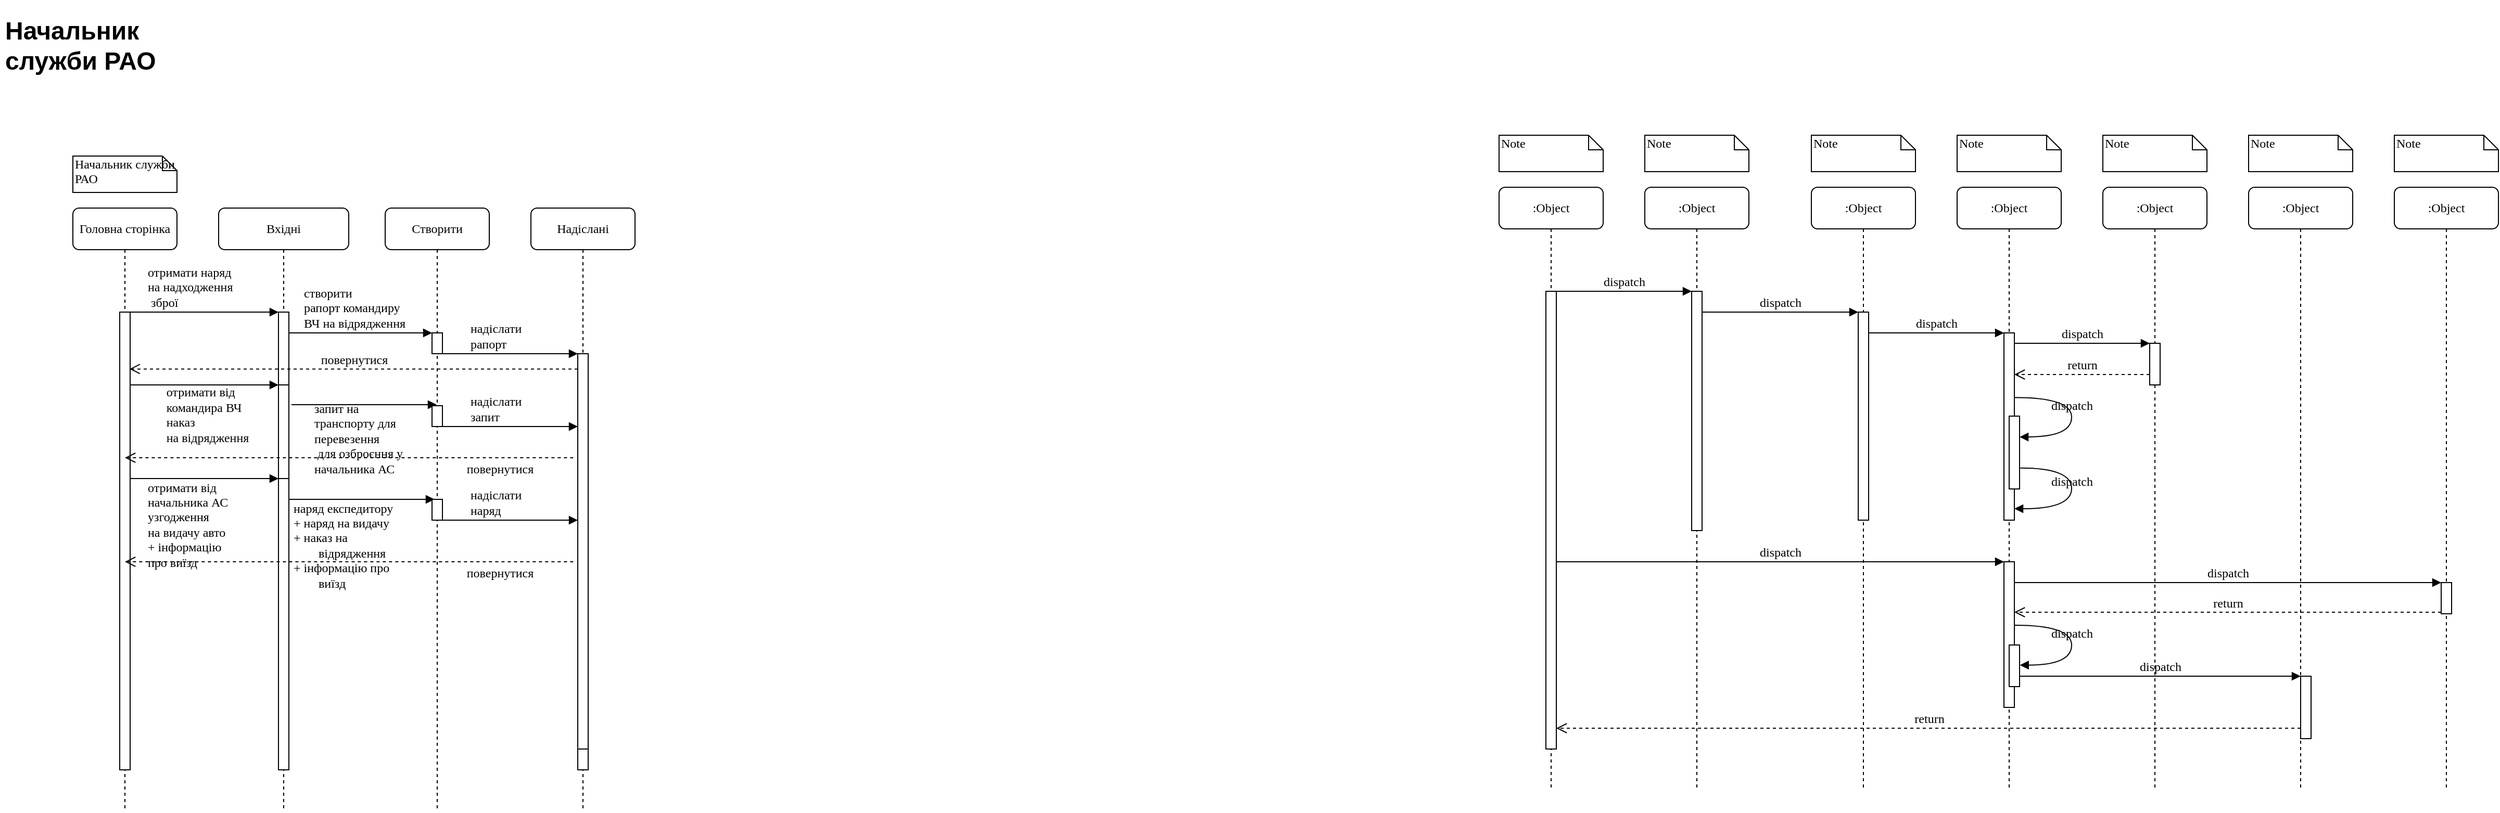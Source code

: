 <mxfile version="22.1.11" type="github">
  <diagram name="Page-1" id="13e1069c-82ec-6db2-03f1-153e76fe0fe0">
    <mxGraphModel dx="1843" dy="1657" grid="1" gridSize="10" guides="1" tooltips="1" connect="1" arrows="1" fold="1" page="1" pageScale="1" pageWidth="1100" pageHeight="850" background="none" math="0" shadow="0">
      <root>
        <mxCell id="0" />
        <mxCell id="1" parent="0" />
        <mxCell id="7baba1c4bc27f4b0-4" value="Надіслані" style="shape=umlLifeline;perimeter=lifelinePerimeter;whiteSpace=wrap;html=1;container=1;collapsible=0;recursiveResize=0;outlineConnect=0;rounded=1;shadow=0;comic=0;labelBackgroundColor=none;strokeWidth=1;fontFamily=Verdana;fontSize=12;align=center;" parent="1" vertex="1">
          <mxGeometry x="540" y="80" width="100" height="580" as="geometry" />
        </mxCell>
        <mxCell id="gJN-mxGq6mvan0Lc4Zg4-46" value="" style="html=1;points=[];perimeter=orthogonalPerimeter;rounded=0;shadow=0;comic=0;labelBackgroundColor=none;strokeWidth=1;fontFamily=Verdana;fontSize=12;align=center;" vertex="1" parent="7baba1c4bc27f4b0-4">
          <mxGeometry x="45" y="210" width="10" height="330" as="geometry" />
        </mxCell>
        <mxCell id="gJN-mxGq6mvan0Lc4Zg4-53" value="" style="html=1;points=[];perimeter=orthogonalPerimeter;rounded=0;shadow=0;comic=0;labelBackgroundColor=none;strokeWidth=1;fontFamily=Verdana;fontSize=12;align=center;" vertex="1" parent="7baba1c4bc27f4b0-4">
          <mxGeometry x="45" y="300" width="10" height="240" as="geometry" />
        </mxCell>
        <mxCell id="7baba1c4bc27f4b0-16" value="" style="html=1;points=[];perimeter=orthogonalPerimeter;rounded=0;shadow=0;comic=0;labelBackgroundColor=none;strokeWidth=1;fontFamily=Verdana;fontSize=12;align=center;" parent="1" vertex="1">
          <mxGeometry x="585" y="220" width="10" height="380" as="geometry" />
        </mxCell>
        <mxCell id="7baba1c4bc27f4b0-2" value="Вхідні" style="shape=umlLifeline;perimeter=lifelinePerimeter;whiteSpace=wrap;html=1;container=1;collapsible=0;recursiveResize=0;outlineConnect=0;rounded=1;shadow=0;comic=0;labelBackgroundColor=none;strokeWidth=1;fontFamily=Verdana;fontSize=12;align=center;" parent="1" vertex="1">
          <mxGeometry x="240" y="80" width="125" height="580" as="geometry" />
        </mxCell>
        <mxCell id="7baba1c4bc27f4b0-10" value="" style="html=1;points=[];perimeter=orthogonalPerimeter;rounded=0;shadow=0;comic=0;labelBackgroundColor=none;strokeWidth=1;fontFamily=Verdana;fontSize=12;align=center;" parent="7baba1c4bc27f4b0-2" vertex="1">
          <mxGeometry x="57.5" y="100" width="10" height="440" as="geometry" />
        </mxCell>
        <mxCell id="gJN-mxGq6mvan0Lc4Zg4-41" value="" style="html=1;points=[];perimeter=orthogonalPerimeter;rounded=0;shadow=0;comic=0;labelBackgroundColor=none;strokeWidth=1;fontFamily=Verdana;fontSize=12;align=center;" vertex="1" parent="7baba1c4bc27f4b0-2">
          <mxGeometry x="57.5" y="170" width="10" height="360" as="geometry" />
        </mxCell>
        <mxCell id="gJN-mxGq6mvan0Lc4Zg4-49" value="" style="html=1;points=[];perimeter=orthogonalPerimeter;rounded=0;shadow=0;comic=0;labelBackgroundColor=none;strokeWidth=1;fontFamily=Verdana;fontSize=12;align=center;" vertex="1" parent="7baba1c4bc27f4b0-2">
          <mxGeometry x="57.5" y="260" width="10" height="280" as="geometry" />
        </mxCell>
        <mxCell id="gJN-mxGq6mvan0Lc4Zg4-52" value="наряд експедитору&amp;nbsp;&lt;br&gt;+ наряд на видачу&lt;br&gt;+ наказ на &lt;br&gt;&lt;span style=&quot;white-space: pre;&quot;&gt;&#x9;&lt;/span&gt;відрядження&lt;br&gt;&lt;div style=&quot;&quot;&gt;&lt;span style=&quot;background-color: initial;&quot;&gt;+ інформацію про&amp;nbsp;&lt;/span&gt;&lt;/div&gt;&lt;div style=&quot;&quot;&gt;&lt;span style=&quot;background-color: initial;&quot;&gt;&lt;span style=&quot;white-space: pre;&quot;&gt;&#x9;&lt;/span&gt;виїзд&lt;/span&gt;&lt;/div&gt;" style="html=1;verticalAlign=bottom;endArrow=block;labelBackgroundColor=none;fontFamily=Verdana;fontSize=12;align=left;" edge="1" parent="7baba1c4bc27f4b0-2">
          <mxGeometry x="-0.964" y="-90" relative="1" as="geometry">
            <mxPoint x="67.5" y="280" as="sourcePoint" />
            <mxPoint x="207.5" y="280" as="targetPoint" />
            <mxPoint as="offset" />
          </mxGeometry>
        </mxCell>
        <mxCell id="7baba1c4bc27f4b0-3" value="Створити" style="shape=umlLifeline;perimeter=lifelinePerimeter;whiteSpace=wrap;html=1;container=1;collapsible=0;recursiveResize=0;outlineConnect=0;rounded=1;shadow=0;comic=0;labelBackgroundColor=none;strokeWidth=1;fontFamily=Verdana;fontSize=12;align=center;" parent="1" vertex="1">
          <mxGeometry x="400" y="80" width="100" height="580" as="geometry" />
        </mxCell>
        <mxCell id="7baba1c4bc27f4b0-13" value="" style="html=1;points=[];perimeter=orthogonalPerimeter;rounded=0;shadow=0;comic=0;labelBackgroundColor=none;strokeWidth=1;fontFamily=Verdana;fontSize=12;align=center;" parent="7baba1c4bc27f4b0-3" vertex="1">
          <mxGeometry x="45" y="120" width="10" height="20" as="geometry" />
        </mxCell>
        <mxCell id="gJN-mxGq6mvan0Lc4Zg4-42" value="запит на &lt;br&gt;транспорту для &lt;br&gt;перевезення&lt;br&gt;&amp;nbsp;для озброєння у &lt;br&gt;начальника АС" style="html=1;verticalAlign=bottom;endArrow=block;labelBackgroundColor=none;fontFamily=Verdana;fontSize=12;align=left;" edge="1" parent="7baba1c4bc27f4b0-3" target="7baba1c4bc27f4b0-3">
          <mxGeometry x="-0.713" y="-71" relative="1" as="geometry">
            <mxPoint x="-90" y="189" as="sourcePoint" />
            <mxPoint x="40" y="189" as="targetPoint" />
            <mxPoint as="offset" />
          </mxGeometry>
        </mxCell>
        <mxCell id="gJN-mxGq6mvan0Lc4Zg4-43" value="" style="html=1;points=[];perimeter=orthogonalPerimeter;rounded=0;shadow=0;comic=0;labelBackgroundColor=none;strokeWidth=1;fontFamily=Verdana;fontSize=12;align=center;" vertex="1" parent="7baba1c4bc27f4b0-3">
          <mxGeometry x="45" y="190" width="10" height="20" as="geometry" />
        </mxCell>
        <mxCell id="gJN-mxGq6mvan0Lc4Zg4-51" value="" style="html=1;points=[];perimeter=orthogonalPerimeter;rounded=0;shadow=0;comic=0;labelBackgroundColor=none;strokeWidth=1;fontFamily=Verdana;fontSize=12;align=center;" vertex="1" parent="7baba1c4bc27f4b0-3">
          <mxGeometry x="45" y="280" width="10" height="20" as="geometry" />
        </mxCell>
        <mxCell id="7baba1c4bc27f4b0-8" value="Головна сторінка" style="shape=umlLifeline;perimeter=lifelinePerimeter;whiteSpace=wrap;html=1;container=1;collapsible=0;recursiveResize=0;outlineConnect=0;rounded=1;shadow=0;comic=0;labelBackgroundColor=none;strokeWidth=1;fontFamily=Verdana;fontSize=12;align=center;" parent="1" vertex="1">
          <mxGeometry x="100" y="80" width="100" height="580" as="geometry" />
        </mxCell>
        <mxCell id="7baba1c4bc27f4b0-9" value="" style="html=1;points=[];perimeter=orthogonalPerimeter;rounded=0;shadow=0;comic=0;labelBackgroundColor=none;strokeWidth=1;fontFamily=Verdana;fontSize=12;align=center;" parent="7baba1c4bc27f4b0-8" vertex="1">
          <mxGeometry x="45" y="100" width="10" height="440" as="geometry" />
        </mxCell>
        <mxCell id="7baba1c4bc27f4b0-23" value="&lt;div style=&quot;text-align: left;&quot;&gt;&lt;span style=&quot;background-color: initial;&quot;&gt;отримати від&lt;/span&gt;&lt;/div&gt;&lt;div style=&quot;text-align: left;&quot;&gt;&lt;span style=&quot;background-color: initial;&quot;&gt;командира ВЧ&lt;/span&gt;&lt;/div&gt;&lt;div style=&quot;text-align: left;&quot;&gt;&lt;span style=&quot;background-color: initial;&quot;&gt;наказ&lt;/span&gt;&lt;/div&gt;на відрядження" style="html=1;verticalAlign=bottom;endArrow=block;labelBackgroundColor=none;fontFamily=Verdana;fontSize=12;" parent="7baba1c4bc27f4b0-8" edge="1">
          <mxGeometry x="0.032" y="-60" relative="1" as="geometry">
            <mxPoint x="55" y="170" as="sourcePoint" />
            <mxPoint x="197.5" y="170" as="targetPoint" />
            <mxPoint as="offset" />
          </mxGeometry>
        </mxCell>
        <mxCell id="gJN-mxGq6mvan0Lc4Zg4-50" value="отримати від &lt;br&gt;начальника АС&lt;br&gt;узгодження&lt;br&gt;на видачу авто&lt;br&gt;+ інформацію &lt;br&gt;про виїзд" style="html=1;verticalAlign=bottom;endArrow=block;labelBackgroundColor=none;fontFamily=Verdana;fontSize=12;align=left;" edge="1" parent="7baba1c4bc27f4b0-8">
          <mxGeometry x="-0.789" y="-90" relative="1" as="geometry">
            <mxPoint x="55" y="260" as="sourcePoint" />
            <mxPoint x="197.5" y="260" as="targetPoint" />
            <mxPoint as="offset" />
          </mxGeometry>
        </mxCell>
        <mxCell id="7baba1c4bc27f4b0-17" value="надіслати &lt;br&gt;рапорт" style="html=1;verticalAlign=bottom;endArrow=block;labelBackgroundColor=none;fontFamily=Verdana;fontSize=12;edgeStyle=elbowEdgeStyle;elbow=vertical;align=left;" parent="1" source="7baba1c4bc27f4b0-13" target="7baba1c4bc27f4b0-16" edge="1">
          <mxGeometry x="-0.615" relative="1" as="geometry">
            <mxPoint x="510" y="220" as="sourcePoint" />
            <Array as="points">
              <mxPoint x="460" y="220" />
            </Array>
            <mxPoint as="offset" />
          </mxGeometry>
        </mxCell>
        <mxCell id="7baba1c4bc27f4b0-11" value="отримати наряд &lt;br&gt;на надходження&lt;br&gt;&amp;nbsp;зброї" style="html=1;verticalAlign=bottom;endArrow=block;entryX=0;entryY=0;labelBackgroundColor=none;fontFamily=Verdana;fontSize=12;edgeStyle=elbowEdgeStyle;elbow=vertical;align=left;" parent="1" source="7baba1c4bc27f4b0-9" target="7baba1c4bc27f4b0-10" edge="1">
          <mxGeometry x="-0.79" relative="1" as="geometry">
            <mxPoint x="220" y="190" as="sourcePoint" />
            <mxPoint as="offset" />
          </mxGeometry>
        </mxCell>
        <mxCell id="7baba1c4bc27f4b0-14" value="створити &lt;br&gt;рапорт командиру &lt;br&gt;ВЧ на відрядження" style="html=1;verticalAlign=bottom;endArrow=block;entryX=0;entryY=0;labelBackgroundColor=none;fontFamily=Verdana;fontSize=12;edgeStyle=elbowEdgeStyle;elbow=vertical;align=left;" parent="1" source="7baba1c4bc27f4b0-10" target="7baba1c4bc27f4b0-13" edge="1">
          <mxGeometry x="-0.818" relative="1" as="geometry">
            <mxPoint x="370" y="200" as="sourcePoint" />
            <mxPoint as="offset" />
          </mxGeometry>
        </mxCell>
        <mxCell id="7baba1c4bc27f4b0-40" value="Начальник служби РАО" style="shape=note;whiteSpace=wrap;html=1;size=14;verticalAlign=top;align=left;spacingTop=-6;rounded=0;shadow=0;comic=0;labelBackgroundColor=none;strokeWidth=1;fontFamily=Verdana;fontSize=12" parent="1" vertex="1">
          <mxGeometry x="100" y="30" width="100" height="35" as="geometry" />
        </mxCell>
        <mxCell id="gJN-mxGq6mvan0Lc4Zg4-1" value=":Object" style="shape=umlLifeline;perimeter=lifelinePerimeter;whiteSpace=wrap;html=1;container=1;collapsible=0;recursiveResize=0;outlineConnect=0;rounded=1;shadow=0;comic=0;labelBackgroundColor=none;strokeWidth=1;fontFamily=Verdana;fontSize=12;align=center;" vertex="1" parent="1">
          <mxGeometry x="1610" y="60" width="100" height="580" as="geometry" />
        </mxCell>
        <mxCell id="gJN-mxGq6mvan0Lc4Zg4-2" value="" style="html=1;points=[];perimeter=orthogonalPerimeter;rounded=0;shadow=0;comic=0;labelBackgroundColor=none;strokeWidth=1;fontFamily=Verdana;fontSize=12;align=center;" vertex="1" parent="gJN-mxGq6mvan0Lc4Zg4-1">
          <mxGeometry x="45" y="100" width="10" height="230" as="geometry" />
        </mxCell>
        <mxCell id="gJN-mxGq6mvan0Lc4Zg4-3" value=":Object" style="shape=umlLifeline;perimeter=lifelinePerimeter;whiteSpace=wrap;html=1;container=1;collapsible=0;recursiveResize=0;outlineConnect=0;rounded=1;shadow=0;comic=0;labelBackgroundColor=none;strokeWidth=1;fontFamily=Verdana;fontSize=12;align=center;" vertex="1" parent="1">
          <mxGeometry x="1770" y="60" width="100" height="580" as="geometry" />
        </mxCell>
        <mxCell id="gJN-mxGq6mvan0Lc4Zg4-4" value="" style="html=1;points=[];perimeter=orthogonalPerimeter;rounded=0;shadow=0;comic=0;labelBackgroundColor=none;strokeWidth=1;fontFamily=Verdana;fontSize=12;align=center;" vertex="1" parent="gJN-mxGq6mvan0Lc4Zg4-3">
          <mxGeometry x="45" y="120" width="10" height="200" as="geometry" />
        </mxCell>
        <mxCell id="gJN-mxGq6mvan0Lc4Zg4-5" value=":Object" style="shape=umlLifeline;perimeter=lifelinePerimeter;whiteSpace=wrap;html=1;container=1;collapsible=0;recursiveResize=0;outlineConnect=0;rounded=1;shadow=0;comic=0;labelBackgroundColor=none;strokeWidth=1;fontFamily=Verdana;fontSize=12;align=center;" vertex="1" parent="1">
          <mxGeometry x="1910" y="60" width="100" height="580" as="geometry" />
        </mxCell>
        <mxCell id="gJN-mxGq6mvan0Lc4Zg4-6" value=":Object" style="shape=umlLifeline;perimeter=lifelinePerimeter;whiteSpace=wrap;html=1;container=1;collapsible=0;recursiveResize=0;outlineConnect=0;rounded=1;shadow=0;comic=0;labelBackgroundColor=none;strokeWidth=1;fontFamily=Verdana;fontSize=12;align=center;" vertex="1" parent="1">
          <mxGeometry x="2050" y="60" width="100" height="580" as="geometry" />
        </mxCell>
        <mxCell id="gJN-mxGq6mvan0Lc4Zg4-7" value=":Object" style="shape=umlLifeline;perimeter=lifelinePerimeter;whiteSpace=wrap;html=1;container=1;collapsible=0;recursiveResize=0;outlineConnect=0;rounded=1;shadow=0;comic=0;labelBackgroundColor=none;strokeWidth=1;fontFamily=Verdana;fontSize=12;align=center;" vertex="1" parent="1">
          <mxGeometry x="2190" y="60" width="100" height="580" as="geometry" />
        </mxCell>
        <mxCell id="gJN-mxGq6mvan0Lc4Zg4-8" value=":Object" style="shape=umlLifeline;perimeter=lifelinePerimeter;whiteSpace=wrap;html=1;container=1;collapsible=0;recursiveResize=0;outlineConnect=0;rounded=1;shadow=0;comic=0;labelBackgroundColor=none;strokeWidth=1;fontFamily=Verdana;fontSize=12;align=center;" vertex="1" parent="1">
          <mxGeometry x="2330" y="60" width="100" height="580" as="geometry" />
        </mxCell>
        <mxCell id="gJN-mxGq6mvan0Lc4Zg4-9" value=":Object" style="shape=umlLifeline;perimeter=lifelinePerimeter;whiteSpace=wrap;html=1;container=1;collapsible=0;recursiveResize=0;outlineConnect=0;rounded=1;shadow=0;comic=0;labelBackgroundColor=none;strokeWidth=1;fontFamily=Verdana;fontSize=12;align=center;" vertex="1" parent="1">
          <mxGeometry x="1470" y="60" width="100" height="580" as="geometry" />
        </mxCell>
        <mxCell id="gJN-mxGq6mvan0Lc4Zg4-10" value="" style="html=1;points=[];perimeter=orthogonalPerimeter;rounded=0;shadow=0;comic=0;labelBackgroundColor=none;strokeWidth=1;fontFamily=Verdana;fontSize=12;align=center;" vertex="1" parent="gJN-mxGq6mvan0Lc4Zg4-9">
          <mxGeometry x="45" y="100" width="10" height="440" as="geometry" />
        </mxCell>
        <mxCell id="gJN-mxGq6mvan0Lc4Zg4-11" value="" style="html=1;points=[];perimeter=orthogonalPerimeter;rounded=0;shadow=0;comic=0;labelBackgroundColor=none;strokeWidth=1;fontFamily=Verdana;fontSize=12;align=center;" vertex="1" parent="1">
          <mxGeometry x="1955" y="200" width="10" height="180" as="geometry" />
        </mxCell>
        <mxCell id="gJN-mxGq6mvan0Lc4Zg4-12" value="dispatch" style="html=1;verticalAlign=bottom;endArrow=block;labelBackgroundColor=none;fontFamily=Verdana;fontSize=12;edgeStyle=elbowEdgeStyle;elbow=vertical;" edge="1" parent="1" source="gJN-mxGq6mvan0Lc4Zg4-4" target="gJN-mxGq6mvan0Lc4Zg4-11">
          <mxGeometry relative="1" as="geometry">
            <mxPoint x="1880" y="200" as="sourcePoint" />
            <Array as="points">
              <mxPoint x="1830" y="200" />
            </Array>
          </mxGeometry>
        </mxCell>
        <mxCell id="gJN-mxGq6mvan0Lc4Zg4-13" value="" style="html=1;points=[];perimeter=orthogonalPerimeter;rounded=0;shadow=0;comic=0;labelBackgroundColor=none;strokeWidth=1;fontFamily=Verdana;fontSize=12;align=center;" vertex="1" parent="1">
          <mxGeometry x="2095" y="210" width="10" height="40" as="geometry" />
        </mxCell>
        <mxCell id="gJN-mxGq6mvan0Lc4Zg4-14" value="dispatch" style="html=1;verticalAlign=bottom;endArrow=block;entryX=0;entryY=0;labelBackgroundColor=none;fontFamily=Verdana;fontSize=12;edgeStyle=elbowEdgeStyle;elbow=vertical;" edge="1" parent="1" source="gJN-mxGq6mvan0Lc4Zg4-11" target="gJN-mxGq6mvan0Lc4Zg4-13">
          <mxGeometry relative="1" as="geometry">
            <mxPoint x="2020" y="210" as="sourcePoint" />
          </mxGeometry>
        </mxCell>
        <mxCell id="gJN-mxGq6mvan0Lc4Zg4-15" value="return" style="html=1;verticalAlign=bottom;endArrow=open;dashed=1;endSize=8;labelBackgroundColor=none;fontFamily=Verdana;fontSize=12;edgeStyle=elbowEdgeStyle;elbow=vertical;" edge="1" parent="1" source="gJN-mxGq6mvan0Lc4Zg4-13" target="gJN-mxGq6mvan0Lc4Zg4-11">
          <mxGeometry relative="1" as="geometry">
            <mxPoint x="2020" y="286" as="targetPoint" />
            <Array as="points">
              <mxPoint x="2040" y="240" />
              <mxPoint x="2070" y="240" />
            </Array>
          </mxGeometry>
        </mxCell>
        <mxCell id="gJN-mxGq6mvan0Lc4Zg4-16" value="" style="html=1;points=[];perimeter=orthogonalPerimeter;rounded=0;shadow=0;comic=0;labelBackgroundColor=none;strokeWidth=1;fontFamily=Verdana;fontSize=12;align=center;" vertex="1" parent="1">
          <mxGeometry x="1955" y="420" width="10" height="140" as="geometry" />
        </mxCell>
        <mxCell id="gJN-mxGq6mvan0Lc4Zg4-17" value="dispatch" style="html=1;verticalAlign=bottom;endArrow=block;entryX=0;entryY=0;labelBackgroundColor=none;fontFamily=Verdana;fontSize=12;" edge="1" parent="1" source="gJN-mxGq6mvan0Lc4Zg4-10" target="gJN-mxGq6mvan0Lc4Zg4-16">
          <mxGeometry relative="1" as="geometry">
            <mxPoint x="1880" y="400" as="sourcePoint" />
          </mxGeometry>
        </mxCell>
        <mxCell id="gJN-mxGq6mvan0Lc4Zg4-18" value="" style="html=1;points=[];perimeter=orthogonalPerimeter;rounded=0;shadow=0;comic=0;labelBackgroundColor=none;strokeColor=#000000;strokeWidth=1;fillColor=#FFFFFF;fontFamily=Verdana;fontSize=12;fontColor=#000000;align=center;" vertex="1" parent="1">
          <mxGeometry x="2375" y="440" width="10" height="30" as="geometry" />
        </mxCell>
        <mxCell id="gJN-mxGq6mvan0Lc4Zg4-19" value="dispatch" style="html=1;verticalAlign=bottom;endArrow=block;entryX=0;entryY=0;labelBackgroundColor=none;fontFamily=Verdana;fontSize=12;" edge="1" parent="1" source="gJN-mxGq6mvan0Lc4Zg4-16" target="gJN-mxGq6mvan0Lc4Zg4-18">
          <mxGeometry relative="1" as="geometry">
            <mxPoint x="2300" y="320" as="sourcePoint" />
          </mxGeometry>
        </mxCell>
        <mxCell id="gJN-mxGq6mvan0Lc4Zg4-20" value="return" style="html=1;verticalAlign=bottom;endArrow=open;dashed=1;endSize=8;exitX=0;exitY=0.95;labelBackgroundColor=none;fontFamily=Verdana;fontSize=12;" edge="1" parent="1" source="gJN-mxGq6mvan0Lc4Zg4-18" target="gJN-mxGq6mvan0Lc4Zg4-16">
          <mxGeometry relative="1" as="geometry">
            <mxPoint x="2300" y="396" as="targetPoint" />
          </mxGeometry>
        </mxCell>
        <mxCell id="gJN-mxGq6mvan0Lc4Zg4-21" value="" style="html=1;points=[];perimeter=orthogonalPerimeter;rounded=0;shadow=0;comic=0;labelBackgroundColor=none;strokeWidth=1;fontFamily=Verdana;fontSize=12;align=center;" vertex="1" parent="1">
          <mxGeometry x="2240" y="530" width="10" height="60" as="geometry" />
        </mxCell>
        <mxCell id="gJN-mxGq6mvan0Lc4Zg4-22" value="dispatch" style="html=1;verticalAlign=bottom;endArrow=block;entryX=0;entryY=0;labelBackgroundColor=none;fontFamily=Verdana;fontSize=12;edgeStyle=elbowEdgeStyle;elbow=vertical;" edge="1" parent="1" source="gJN-mxGq6mvan0Lc4Zg4-29" target="gJN-mxGq6mvan0Lc4Zg4-21">
          <mxGeometry relative="1" as="geometry">
            <mxPoint x="2170" y="530" as="sourcePoint" />
          </mxGeometry>
        </mxCell>
        <mxCell id="gJN-mxGq6mvan0Lc4Zg4-23" value="return" style="html=1;verticalAlign=bottom;endArrow=open;dashed=1;endSize=8;labelBackgroundColor=none;fontFamily=Verdana;fontSize=12;edgeStyle=elbowEdgeStyle;elbow=vertical;" edge="1" parent="1" source="gJN-mxGq6mvan0Lc4Zg4-21" target="gJN-mxGq6mvan0Lc4Zg4-10">
          <mxGeometry relative="1" as="geometry">
            <mxPoint x="2170" y="606" as="targetPoint" />
            <Array as="points">
              <mxPoint x="1940" y="580" />
            </Array>
          </mxGeometry>
        </mxCell>
        <mxCell id="gJN-mxGq6mvan0Lc4Zg4-24" value="dispatch" style="html=1;verticalAlign=bottom;endArrow=block;entryX=0;entryY=0;labelBackgroundColor=none;fontFamily=Verdana;fontSize=12;edgeStyle=elbowEdgeStyle;elbow=vertical;" edge="1" parent="1" source="gJN-mxGq6mvan0Lc4Zg4-10" target="gJN-mxGq6mvan0Lc4Zg4-2">
          <mxGeometry relative="1" as="geometry">
            <mxPoint x="1590" y="170" as="sourcePoint" />
          </mxGeometry>
        </mxCell>
        <mxCell id="gJN-mxGq6mvan0Lc4Zg4-25" value="dispatch" style="html=1;verticalAlign=bottom;endArrow=block;entryX=0;entryY=0;labelBackgroundColor=none;fontFamily=Verdana;fontSize=12;edgeStyle=elbowEdgeStyle;elbow=vertical;" edge="1" parent="1" source="gJN-mxGq6mvan0Lc4Zg4-2" target="gJN-mxGq6mvan0Lc4Zg4-4">
          <mxGeometry relative="1" as="geometry">
            <mxPoint x="1740" y="180" as="sourcePoint" />
          </mxGeometry>
        </mxCell>
        <mxCell id="gJN-mxGq6mvan0Lc4Zg4-26" value="" style="html=1;points=[];perimeter=orthogonalPerimeter;rounded=0;shadow=0;comic=0;labelBackgroundColor=none;strokeWidth=1;fontFamily=Verdana;fontSize=12;align=center;" vertex="1" parent="1">
          <mxGeometry x="1960" y="280" width="10" height="70" as="geometry" />
        </mxCell>
        <mxCell id="gJN-mxGq6mvan0Lc4Zg4-27" value="dispatch" style="html=1;verticalAlign=bottom;endArrow=block;labelBackgroundColor=none;fontFamily=Verdana;fontSize=12;elbow=vertical;edgeStyle=orthogonalEdgeStyle;curved=1;entryX=1;entryY=0.286;entryPerimeter=0;exitX=1.038;exitY=0.345;exitPerimeter=0;" edge="1" parent="1" source="gJN-mxGq6mvan0Lc4Zg4-11" target="gJN-mxGq6mvan0Lc4Zg4-26">
          <mxGeometry relative="1" as="geometry">
            <mxPoint x="1835" y="210" as="sourcePoint" />
            <mxPoint x="1965" y="210" as="targetPoint" />
            <Array as="points">
              <mxPoint x="2020" y="262" />
              <mxPoint x="2020" y="300" />
            </Array>
          </mxGeometry>
        </mxCell>
        <mxCell id="gJN-mxGq6mvan0Lc4Zg4-28" value="dispatch" style="html=1;verticalAlign=bottom;endArrow=block;labelBackgroundColor=none;fontFamily=Verdana;fontSize=12;elbow=vertical;edgeStyle=orthogonalEdgeStyle;curved=1;exitX=1.066;exitY=0.713;exitPerimeter=0;" edge="1" parent="1" source="gJN-mxGq6mvan0Lc4Zg4-26">
          <mxGeometry relative="1" as="geometry">
            <mxPoint x="1980.333" y="330" as="sourcePoint" />
            <mxPoint x="1965" y="369" as="targetPoint" />
            <Array as="points">
              <mxPoint x="2020" y="330" />
              <mxPoint x="2020" y="369" />
            </Array>
          </mxGeometry>
        </mxCell>
        <mxCell id="gJN-mxGq6mvan0Lc4Zg4-29" value="" style="html=1;points=[];perimeter=orthogonalPerimeter;rounded=0;shadow=0;comic=0;labelBackgroundColor=none;strokeWidth=1;fontFamily=Verdana;fontSize=12;align=center;" vertex="1" parent="1">
          <mxGeometry x="1960" y="500" width="10" height="40" as="geometry" />
        </mxCell>
        <mxCell id="gJN-mxGq6mvan0Lc4Zg4-30" value="dispatch" style="html=1;verticalAlign=bottom;endArrow=block;labelBackgroundColor=none;fontFamily=Verdana;fontSize=12;elbow=vertical;edgeStyle=orthogonalEdgeStyle;curved=1;entryX=1;entryY=0.286;entryPerimeter=0;exitX=1.038;exitY=0.345;exitPerimeter=0;" edge="1" parent="1">
          <mxGeometry relative="1" as="geometry">
            <mxPoint x="1965.333" y="481" as="sourcePoint" />
            <mxPoint x="1970.333" y="519.333" as="targetPoint" />
            <Array as="points">
              <mxPoint x="2020" y="481" />
              <mxPoint x="2020" y="519" />
            </Array>
          </mxGeometry>
        </mxCell>
        <mxCell id="gJN-mxGq6mvan0Lc4Zg4-31" value="Note" style="shape=note;whiteSpace=wrap;html=1;size=14;verticalAlign=top;align=left;spacingTop=-6;rounded=0;shadow=0;comic=0;labelBackgroundColor=none;strokeWidth=1;fontFamily=Verdana;fontSize=12" vertex="1" parent="1">
          <mxGeometry x="1470" y="10" width="100" height="35" as="geometry" />
        </mxCell>
        <mxCell id="gJN-mxGq6mvan0Lc4Zg4-32" value="Note" style="shape=note;whiteSpace=wrap;html=1;size=14;verticalAlign=top;align=left;spacingTop=-6;rounded=0;shadow=0;comic=0;labelBackgroundColor=none;strokeWidth=1;fontFamily=Verdana;fontSize=12" vertex="1" parent="1">
          <mxGeometry x="1610" y="10" width="100" height="35" as="geometry" />
        </mxCell>
        <mxCell id="gJN-mxGq6mvan0Lc4Zg4-33" value="Note" style="shape=note;whiteSpace=wrap;html=1;size=14;verticalAlign=top;align=left;spacingTop=-6;rounded=0;shadow=0;comic=0;labelBackgroundColor=none;strokeWidth=1;fontFamily=Verdana;fontSize=12" vertex="1" parent="1">
          <mxGeometry x="1770" y="10" width="100" height="35" as="geometry" />
        </mxCell>
        <mxCell id="gJN-mxGq6mvan0Lc4Zg4-34" value="Note" style="shape=note;whiteSpace=wrap;html=1;size=14;verticalAlign=top;align=left;spacingTop=-6;rounded=0;shadow=0;comic=0;labelBackgroundColor=none;strokeWidth=1;fontFamily=Verdana;fontSize=12" vertex="1" parent="1">
          <mxGeometry x="1910" y="10" width="100" height="35" as="geometry" />
        </mxCell>
        <mxCell id="gJN-mxGq6mvan0Lc4Zg4-35" value="Note" style="shape=note;whiteSpace=wrap;html=1;size=14;verticalAlign=top;align=left;spacingTop=-6;rounded=0;shadow=0;comic=0;labelBackgroundColor=none;strokeWidth=1;fontFamily=Verdana;fontSize=12" vertex="1" parent="1">
          <mxGeometry x="2050" y="10" width="100" height="35" as="geometry" />
        </mxCell>
        <mxCell id="gJN-mxGq6mvan0Lc4Zg4-36" value="Note" style="shape=note;whiteSpace=wrap;html=1;size=14;verticalAlign=top;align=left;spacingTop=-6;rounded=0;shadow=0;comic=0;labelBackgroundColor=none;strokeWidth=1;fontFamily=Verdana;fontSize=12" vertex="1" parent="1">
          <mxGeometry x="2190" y="10" width="100" height="35" as="geometry" />
        </mxCell>
        <mxCell id="gJN-mxGq6mvan0Lc4Zg4-37" value="Note" style="shape=note;whiteSpace=wrap;html=1;size=14;verticalAlign=top;align=left;spacingTop=-6;rounded=0;shadow=0;comic=0;labelBackgroundColor=none;strokeWidth=1;fontFamily=Verdana;fontSize=12" vertex="1" parent="1">
          <mxGeometry x="2330" y="10" width="100" height="35" as="geometry" />
        </mxCell>
        <mxCell id="gJN-mxGq6mvan0Lc4Zg4-38" value="&lt;h1&gt;Начальник служби РАО&lt;/h1&gt;" style="text;html=1;strokeColor=none;fillColor=none;spacing=5;spacingTop=-20;whiteSpace=wrap;overflow=hidden;rounded=0;" vertex="1" parent="1">
          <mxGeometry x="30" y="-110" width="190" height="120" as="geometry" />
        </mxCell>
        <mxCell id="7baba1c4bc27f4b0-27" value="повернутися" style="html=1;verticalAlign=bottom;endArrow=open;dashed=1;endSize=8;labelBackgroundColor=none;fontFamily=Verdana;fontSize=12;" parent="1" edge="1">
          <mxGeometry relative="1" as="geometry">
            <mxPoint x="154.324" y="234.7" as="targetPoint" />
            <mxPoint x="585" y="234.7" as="sourcePoint" />
          </mxGeometry>
        </mxCell>
        <mxCell id="gJN-mxGq6mvan0Lc4Zg4-48" value="повернутися" style="html=1;verticalAlign=bottom;endArrow=open;dashed=1;endSize=8;labelBackgroundColor=none;fontFamily=Verdana;fontSize=12;" edge="1" parent="1">
          <mxGeometry x="-0.672" y="20" relative="1" as="geometry">
            <mxPoint x="150.004" y="320" as="targetPoint" />
            <mxPoint x="580.68" y="320" as="sourcePoint" />
            <mxPoint as="offset" />
          </mxGeometry>
        </mxCell>
        <mxCell id="gJN-mxGq6mvan0Lc4Zg4-54" value="надіслати &lt;br&gt;наряд" style="html=1;verticalAlign=bottom;endArrow=block;labelBackgroundColor=none;fontFamily=Verdana;fontSize=12;edgeStyle=elbowEdgeStyle;elbow=vertical;align=left;" edge="1" parent="1">
          <mxGeometry x="-0.615" relative="1" as="geometry">
            <mxPoint x="455" y="380" as="sourcePoint" />
            <Array as="points">
              <mxPoint x="460" y="380" />
            </Array>
            <mxPoint x="585" y="380" as="targetPoint" />
            <mxPoint as="offset" />
          </mxGeometry>
        </mxCell>
        <mxCell id="gJN-mxGq6mvan0Lc4Zg4-55" value="повернутися" style="html=1;verticalAlign=bottom;endArrow=open;dashed=1;endSize=8;labelBackgroundColor=none;fontFamily=Verdana;fontSize=12;" edge="1" parent="1">
          <mxGeometry x="-0.672" y="20" relative="1" as="geometry">
            <mxPoint x="150.004" y="420" as="targetPoint" />
            <mxPoint x="580.68" y="420" as="sourcePoint" />
            <mxPoint as="offset" />
          </mxGeometry>
        </mxCell>
        <mxCell id="gJN-mxGq6mvan0Lc4Zg4-45" value="надіслати &lt;br&gt;запит" style="html=1;verticalAlign=bottom;endArrow=block;labelBackgroundColor=none;fontFamily=Verdana;fontSize=12;edgeStyle=elbowEdgeStyle;elbow=vertical;align=left;" edge="1" parent="1">
          <mxGeometry x="-0.615" relative="1" as="geometry">
            <mxPoint x="455" y="290" as="sourcePoint" />
            <Array as="points">
              <mxPoint x="460" y="290" />
            </Array>
            <mxPoint x="585" y="290" as="targetPoint" />
            <mxPoint as="offset" />
          </mxGeometry>
        </mxCell>
      </root>
    </mxGraphModel>
  </diagram>
</mxfile>
